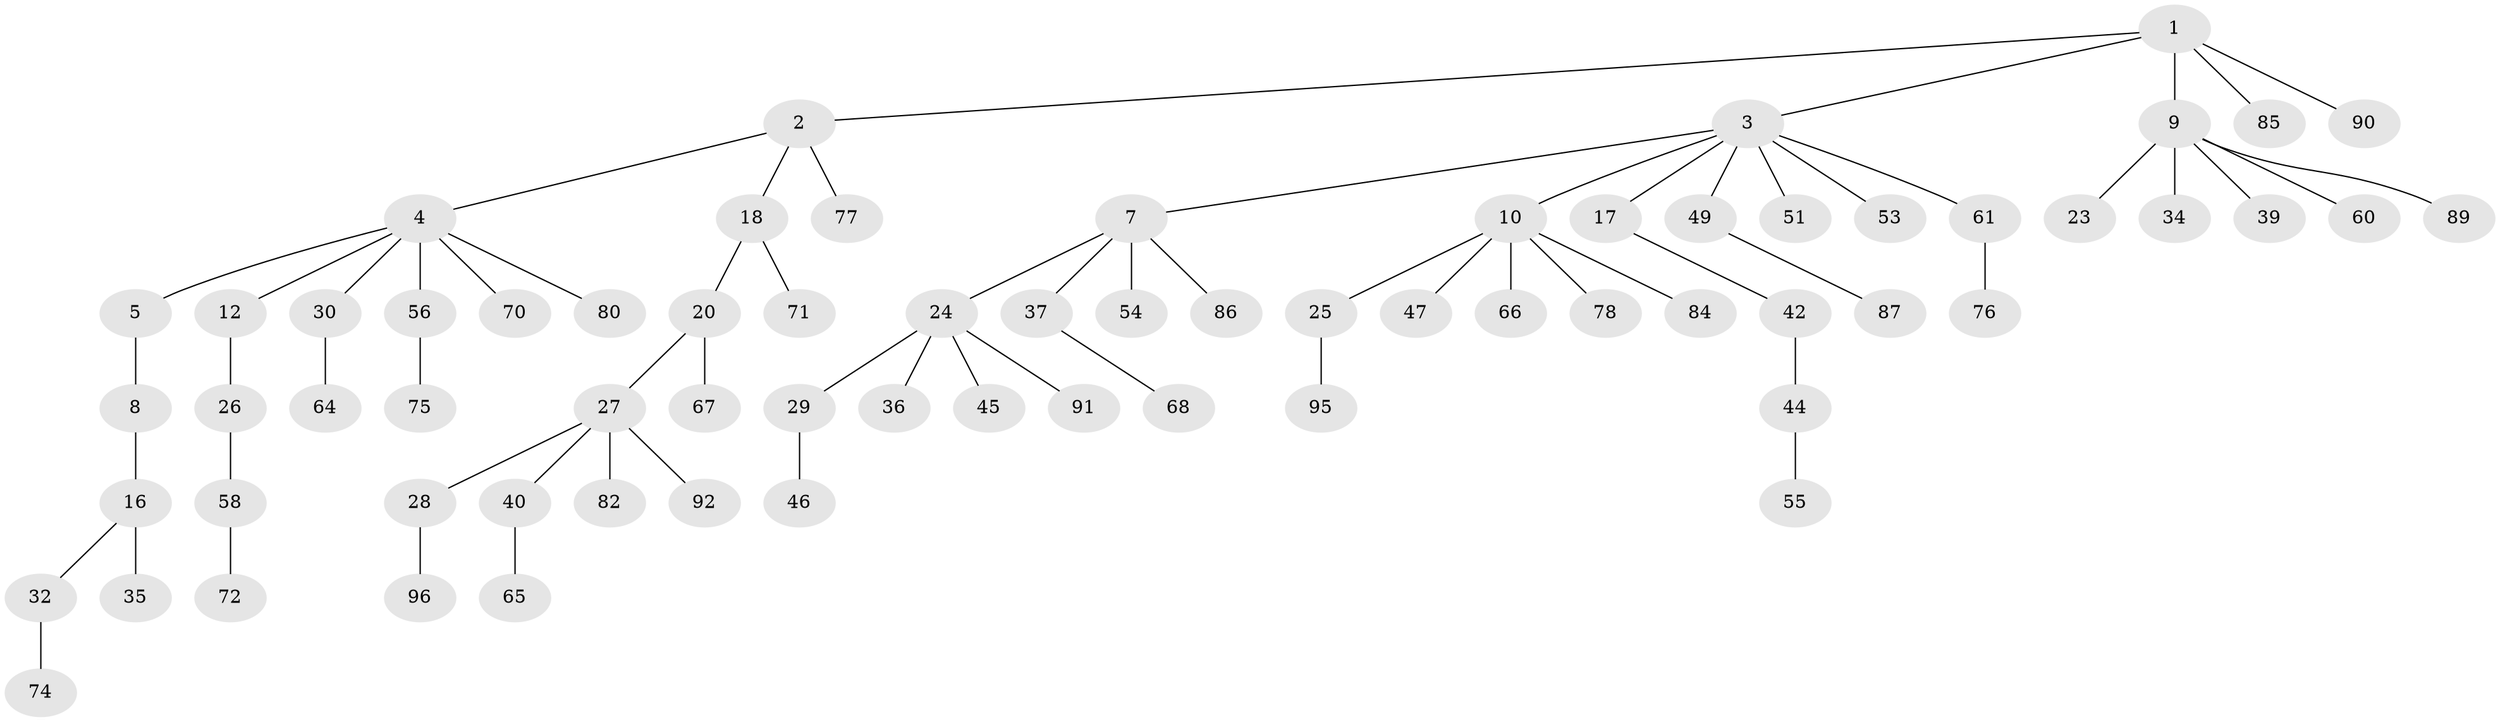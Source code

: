 // Generated by graph-tools (version 1.1) at 2025/52/02/27/25 19:52:10]
// undirected, 68 vertices, 67 edges
graph export_dot {
graph [start="1"]
  node [color=gray90,style=filled];
  1 [super="+13"];
  2 [super="+15"];
  3 [super="+6"];
  4 [super="+19"];
  5;
  7 [super="+11"];
  8;
  9 [super="+21"];
  10 [super="+14"];
  12 [super="+59"];
  16;
  17 [super="+31"];
  18 [super="+22"];
  20 [super="+50"];
  23;
  24 [super="+33"];
  25 [super="+43"];
  26 [super="+98"];
  27 [super="+94"];
  28 [super="+41"];
  29 [super="+83"];
  30 [super="+63"];
  32 [super="+52"];
  34;
  35;
  36;
  37 [super="+38"];
  39;
  40;
  42;
  44 [super="+48"];
  45;
  46;
  47 [super="+79"];
  49 [super="+62"];
  51;
  53;
  54 [super="+73"];
  55;
  56 [super="+57"];
  58 [super="+81"];
  60;
  61 [super="+69"];
  64;
  65 [super="+88"];
  66;
  67 [super="+97"];
  68;
  70;
  71;
  72;
  74;
  75;
  76;
  77 [super="+93"];
  78;
  80;
  82;
  84;
  85;
  86;
  87;
  89;
  90;
  91;
  92;
  95;
  96;
  1 -- 2;
  1 -- 3;
  1 -- 9;
  1 -- 85;
  1 -- 90;
  2 -- 4;
  2 -- 77;
  2 -- 18;
  3 -- 10;
  3 -- 49;
  3 -- 53;
  3 -- 17;
  3 -- 51;
  3 -- 7;
  3 -- 61;
  4 -- 5;
  4 -- 12;
  4 -- 70;
  4 -- 80;
  4 -- 56;
  4 -- 30;
  5 -- 8;
  7 -- 86;
  7 -- 24;
  7 -- 37;
  7 -- 54;
  8 -- 16;
  9 -- 34;
  9 -- 39;
  9 -- 89;
  9 -- 60;
  9 -- 23;
  10 -- 25;
  10 -- 66;
  10 -- 84;
  10 -- 78;
  10 -- 47;
  12 -- 26;
  16 -- 32;
  16 -- 35;
  17 -- 42;
  18 -- 20;
  18 -- 71;
  20 -- 27;
  20 -- 67;
  24 -- 29;
  24 -- 36;
  24 -- 45;
  24 -- 91;
  25 -- 95;
  26 -- 58;
  27 -- 28;
  27 -- 40;
  27 -- 82;
  27 -- 92;
  28 -- 96;
  29 -- 46;
  30 -- 64;
  32 -- 74;
  37 -- 68;
  40 -- 65;
  42 -- 44;
  44 -- 55;
  49 -- 87;
  56 -- 75;
  58 -- 72;
  61 -- 76;
}

